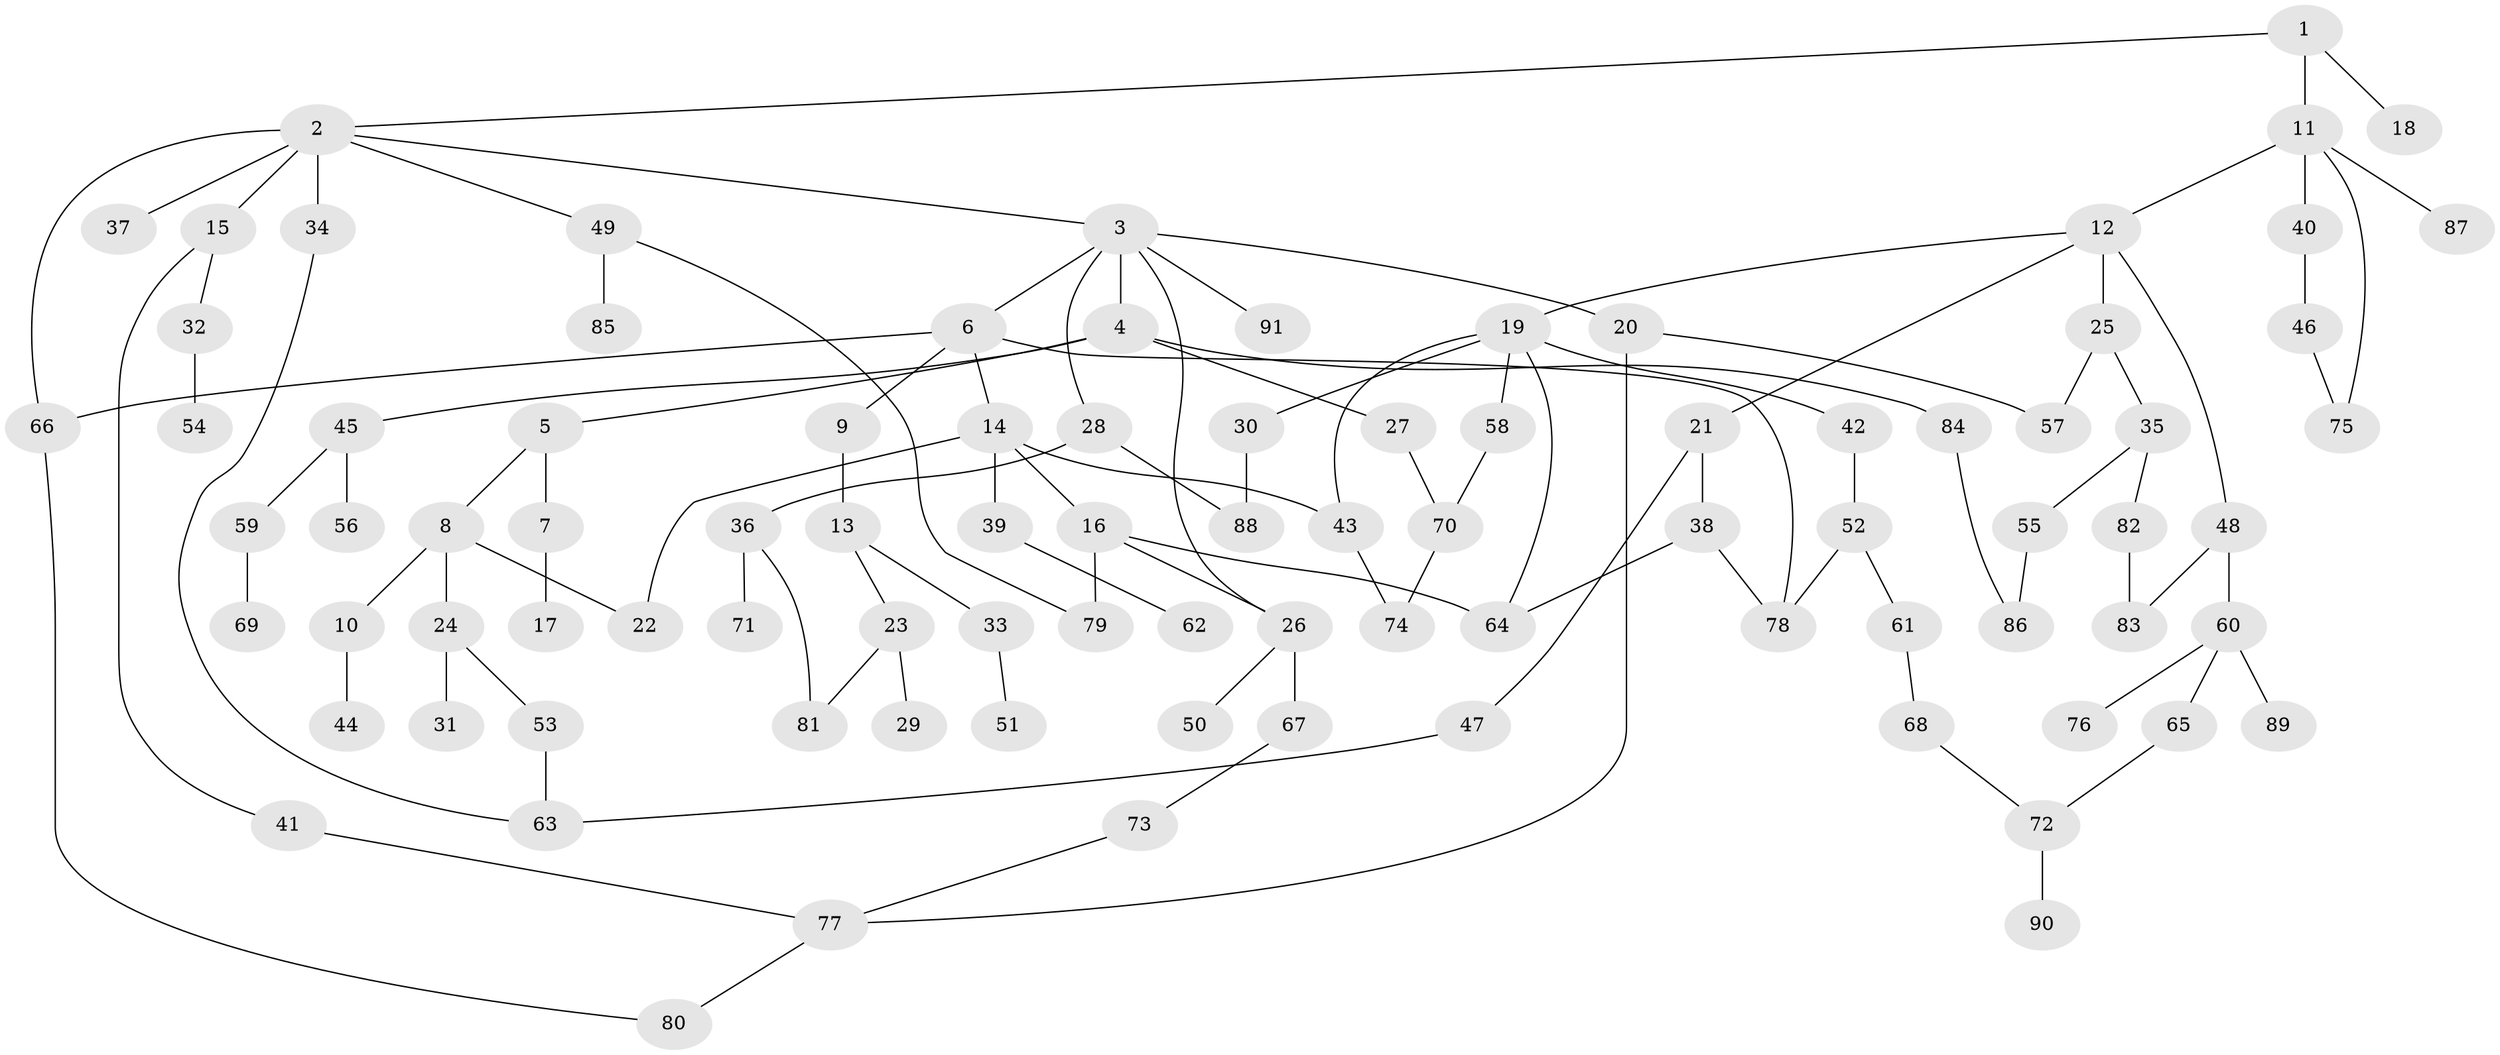 // coarse degree distribution, {8: 0.016666666666666666, 9: 0.016666666666666666, 5: 0.016666666666666666, 3: 0.3, 6: 0.05, 1: 0.2833333333333333, 4: 0.06666666666666667, 7: 0.016666666666666666, 2: 0.23333333333333334}
// Generated by graph-tools (version 1.1) at 2025/41/03/06/25 10:41:26]
// undirected, 91 vertices, 113 edges
graph export_dot {
graph [start="1"]
  node [color=gray90,style=filled];
  1;
  2;
  3;
  4;
  5;
  6;
  7;
  8;
  9;
  10;
  11;
  12;
  13;
  14;
  15;
  16;
  17;
  18;
  19;
  20;
  21;
  22;
  23;
  24;
  25;
  26;
  27;
  28;
  29;
  30;
  31;
  32;
  33;
  34;
  35;
  36;
  37;
  38;
  39;
  40;
  41;
  42;
  43;
  44;
  45;
  46;
  47;
  48;
  49;
  50;
  51;
  52;
  53;
  54;
  55;
  56;
  57;
  58;
  59;
  60;
  61;
  62;
  63;
  64;
  65;
  66;
  67;
  68;
  69;
  70;
  71;
  72;
  73;
  74;
  75;
  76;
  77;
  78;
  79;
  80;
  81;
  82;
  83;
  84;
  85;
  86;
  87;
  88;
  89;
  90;
  91;
  1 -- 2;
  1 -- 11;
  1 -- 18;
  2 -- 3;
  2 -- 15;
  2 -- 34;
  2 -- 37;
  2 -- 49;
  2 -- 66;
  3 -- 4;
  3 -- 6;
  3 -- 20;
  3 -- 26;
  3 -- 28;
  3 -- 91;
  4 -- 5;
  4 -- 27;
  4 -- 45;
  4 -- 84;
  5 -- 7;
  5 -- 8;
  6 -- 9;
  6 -- 14;
  6 -- 78;
  6 -- 66;
  7 -- 17;
  8 -- 10;
  8 -- 24;
  8 -- 22;
  9 -- 13;
  10 -- 44;
  11 -- 12;
  11 -- 40;
  11 -- 87;
  11 -- 75;
  12 -- 19;
  12 -- 21;
  12 -- 25;
  12 -- 48;
  13 -- 23;
  13 -- 33;
  14 -- 16;
  14 -- 22;
  14 -- 39;
  14 -- 43;
  15 -- 32;
  15 -- 41;
  16 -- 79;
  16 -- 26;
  16 -- 64;
  19 -- 30;
  19 -- 42;
  19 -- 43;
  19 -- 58;
  19 -- 64;
  20 -- 57;
  20 -- 77;
  21 -- 38;
  21 -- 47;
  23 -- 29;
  23 -- 81;
  24 -- 31;
  24 -- 53;
  25 -- 35;
  25 -- 57;
  26 -- 50;
  26 -- 67;
  27 -- 70;
  28 -- 36;
  28 -- 88;
  30 -- 88;
  32 -- 54;
  33 -- 51;
  34 -- 63;
  35 -- 55;
  35 -- 82;
  36 -- 71;
  36 -- 81;
  38 -- 64;
  38 -- 78;
  39 -- 62;
  40 -- 46;
  41 -- 77;
  42 -- 52;
  43 -- 74;
  45 -- 56;
  45 -- 59;
  46 -- 75;
  47 -- 63;
  48 -- 60;
  48 -- 83;
  49 -- 79;
  49 -- 85;
  52 -- 61;
  52 -- 78;
  53 -- 63;
  55 -- 86;
  58 -- 70;
  59 -- 69;
  60 -- 65;
  60 -- 76;
  60 -- 89;
  61 -- 68;
  65 -- 72;
  66 -- 80;
  67 -- 73;
  68 -- 72;
  70 -- 74;
  72 -- 90;
  73 -- 77;
  77 -- 80;
  82 -- 83;
  84 -- 86;
}
